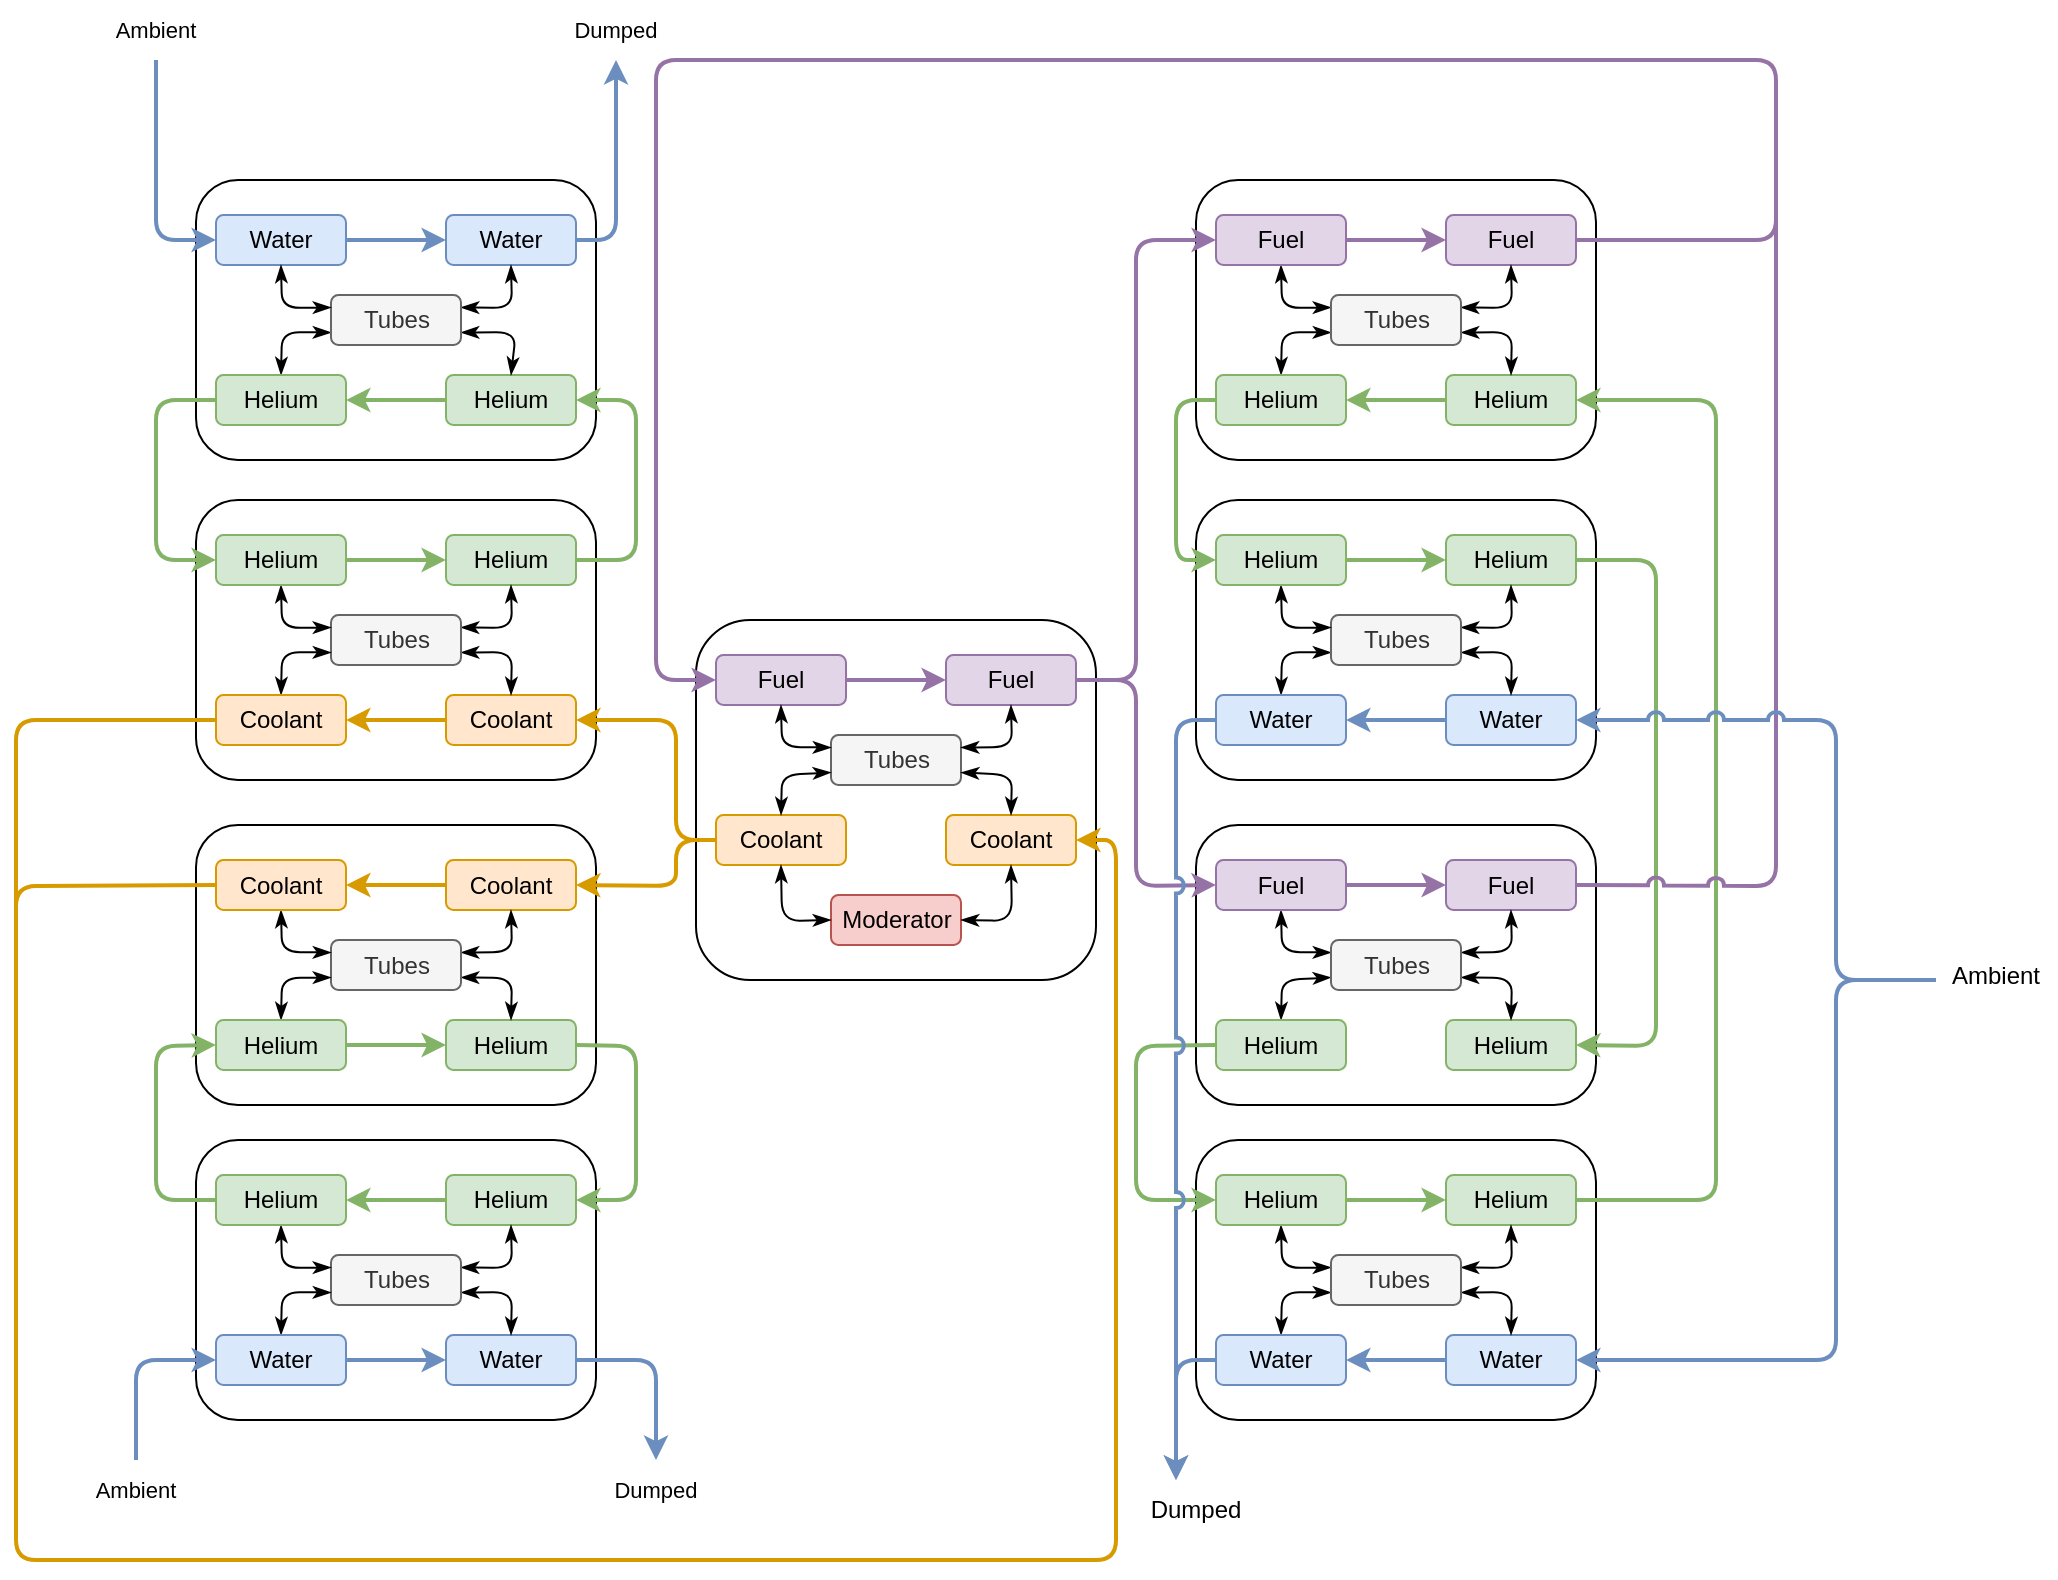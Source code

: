<mxfile version="28.1.2">
  <diagram name="Page-1" id="iysN_2LWHAl4f9Z4SGd8">
    <mxGraphModel dx="1783" dy="941" grid="1" gridSize="10" guides="1" tooltips="1" connect="1" arrows="1" fold="1" page="1" pageScale="1" pageWidth="1600" pageHeight="900" math="1" shadow="0">
      <root>
        <mxCell id="0" />
        <mxCell id="1" parent="0" />
        <mxCell id="shUx7FzOw33gI_u7dY2l-1" value="" style="rounded=1;whiteSpace=wrap;html=1;fontSize=16;" parent="1" vertex="1">
          <mxGeometry x="700" y="360" width="200" height="180" as="geometry" />
        </mxCell>
        <mxCell id="TJBPnK9k0TUtc4zv2ndw-11" value="Moderator" style="rounded=1;whiteSpace=wrap;html=1;fillColor=#f8cecc;strokeColor=#b85450;" parent="1" vertex="1">
          <mxGeometry x="767.5" y="497.5" width="65" height="25" as="geometry" />
        </mxCell>
        <mxCell id="TJBPnK9k0TUtc4zv2ndw-12" value="Coolant" style="rounded=1;whiteSpace=wrap;html=1;fillColor=#ffe6cc;strokeColor=#d79b00;" parent="1" vertex="1">
          <mxGeometry x="710" y="457.5" width="65" height="25" as="geometry" />
        </mxCell>
        <mxCell id="TJBPnK9k0TUtc4zv2ndw-13" value="Coolant" style="rounded=1;whiteSpace=wrap;html=1;fillColor=#ffe6cc;strokeColor=#d79b00;" parent="1" vertex="1">
          <mxGeometry x="825" y="457.5" width="65" height="25" as="geometry" />
        </mxCell>
        <mxCell id="TJBPnK9k0TUtc4zv2ndw-14" value="Tubes" style="rounded=1;whiteSpace=wrap;html=1;fillColor=#f5f5f5;strokeColor=#666666;fontColor=#333333;" parent="1" vertex="1">
          <mxGeometry x="767.5" y="417.5" width="65" height="25" as="geometry" />
        </mxCell>
        <mxCell id="TJBPnK9k0TUtc4zv2ndw-15" value="Fuel" style="rounded=1;whiteSpace=wrap;html=1;fillColor=#e1d5e7;strokeColor=#9673a6;" parent="1" vertex="1">
          <mxGeometry x="710" y="377.5" width="65" height="25" as="geometry" />
        </mxCell>
        <mxCell id="TJBPnK9k0TUtc4zv2ndw-16" value="Fuel" style="rounded=1;whiteSpace=wrap;html=1;fillColor=#e1d5e7;strokeColor=#9673a6;" parent="1" vertex="1">
          <mxGeometry x="825" y="377.5" width="65" height="25" as="geometry" />
        </mxCell>
        <mxCell id="TJBPnK9k0TUtc4zv2ndw-20" value="" style="endArrow=classicThin;startArrow=classicThin;html=1;rounded=1;exitX=0.5;exitY=0;exitDx=0;exitDy=0;entryX=0;entryY=0.75;entryDx=0;entryDy=0;startFill=1;endFill=1;curved=0;" parent="1" source="TJBPnK9k0TUtc4zv2ndw-12" target="TJBPnK9k0TUtc4zv2ndw-14" edge="1">
          <mxGeometry width="50" height="50" relative="1" as="geometry">
            <mxPoint x="820" y="547.5" as="sourcePoint" />
            <mxPoint x="870" y="497.5" as="targetPoint" />
            <Array as="points">
              <mxPoint x="743" y="437.5" />
            </Array>
          </mxGeometry>
        </mxCell>
        <mxCell id="TJBPnK9k0TUtc4zv2ndw-21" value="" style="endArrow=classicThin;startArrow=classicThin;html=1;rounded=1;entryX=0.5;entryY=0;entryDx=0;entryDy=0;exitX=1;exitY=0.75;exitDx=0;exitDy=0;startFill=1;endFill=1;curved=0;" parent="1" source="TJBPnK9k0TUtc4zv2ndw-14" target="TJBPnK9k0TUtc4zv2ndw-13" edge="1">
          <mxGeometry width="50" height="50" relative="1" as="geometry">
            <mxPoint x="820" y="547.5" as="sourcePoint" />
            <mxPoint x="870" y="497.5" as="targetPoint" />
            <Array as="points">
              <mxPoint x="858" y="437.5" />
            </Array>
          </mxGeometry>
        </mxCell>
        <mxCell id="TJBPnK9k0TUtc4zv2ndw-22" value="" style="endArrow=classicThin;startArrow=classicThin;html=1;rounded=1;exitX=0.5;exitY=1;exitDx=0;exitDy=0;entryX=0;entryY=0.25;entryDx=0;entryDy=0;curved=0;startFill=1;endFill=1;" parent="1" source="TJBPnK9k0TUtc4zv2ndw-15" target="TJBPnK9k0TUtc4zv2ndw-14" edge="1">
          <mxGeometry width="50" height="50" relative="1" as="geometry">
            <mxPoint x="820" y="547.5" as="sourcePoint" />
            <mxPoint x="870" y="497.5" as="targetPoint" />
            <Array as="points">
              <mxPoint x="743" y="423.5" />
            </Array>
          </mxGeometry>
        </mxCell>
        <mxCell id="TJBPnK9k0TUtc4zv2ndw-23" value="" style="endArrow=classicThin;startArrow=classicThin;html=1;rounded=1;entryX=0.5;entryY=1;entryDx=0;entryDy=0;exitX=1;exitY=0.25;exitDx=0;exitDy=0;curved=0;startFill=1;endFill=1;" parent="1" source="TJBPnK9k0TUtc4zv2ndw-14" target="TJBPnK9k0TUtc4zv2ndw-16" edge="1">
          <mxGeometry width="50" height="50" relative="1" as="geometry">
            <mxPoint x="820" y="547.5" as="sourcePoint" />
            <mxPoint x="870" y="497.5" as="targetPoint" />
            <Array as="points">
              <mxPoint x="858" y="423.5" />
            </Array>
          </mxGeometry>
        </mxCell>
        <mxCell id="TJBPnK9k0TUtc4zv2ndw-25" value="" style="endArrow=classic;html=1;rounded=0;exitX=1;exitY=0.5;exitDx=0;exitDy=0;entryX=0;entryY=0.5;entryDx=0;entryDy=0;fillColor=#e1d5e7;strokeColor=#9673a6;strokeWidth=2;" parent="1" source="TJBPnK9k0TUtc4zv2ndw-15" target="TJBPnK9k0TUtc4zv2ndw-16" edge="1">
          <mxGeometry width="50" height="50" relative="1" as="geometry">
            <mxPoint x="820" y="547.5" as="sourcePoint" />
            <mxPoint x="870" y="497.5" as="targetPoint" />
          </mxGeometry>
        </mxCell>
        <mxCell id="TJBPnK9k0TUtc4zv2ndw-27" value="" style="endArrow=classicThin;startArrow=classicThin;html=1;rounded=1;entryX=0.5;entryY=1;entryDx=0;entryDy=0;exitX=0;exitY=0.5;exitDx=0;exitDy=0;curved=0;startFill=1;endFill=1;" parent="1" source="TJBPnK9k0TUtc4zv2ndw-11" target="TJBPnK9k0TUtc4zv2ndw-12" edge="1">
          <mxGeometry width="50" height="50" relative="1" as="geometry">
            <mxPoint x="820" y="547.5" as="sourcePoint" />
            <mxPoint x="870" y="497.5" as="targetPoint" />
            <Array as="points">
              <mxPoint x="743" y="510.5" />
            </Array>
          </mxGeometry>
        </mxCell>
        <mxCell id="TJBPnK9k0TUtc4zv2ndw-28" value="" style="endArrow=classicThin;startArrow=classicThin;html=1;rounded=1;exitX=1;exitY=0.5;exitDx=0;exitDy=0;entryX=0.5;entryY=1;entryDx=0;entryDy=0;startFill=1;endFill=1;curved=0;" parent="1" source="TJBPnK9k0TUtc4zv2ndw-11" target="TJBPnK9k0TUtc4zv2ndw-13" edge="1">
          <mxGeometry width="50" height="50" relative="1" as="geometry">
            <mxPoint x="820" y="547.5" as="sourcePoint" />
            <mxPoint x="870" y="497.5" as="targetPoint" />
            <Array as="points">
              <mxPoint x="858" y="510.5" />
            </Array>
          </mxGeometry>
        </mxCell>
        <mxCell id="TJBPnK9k0TUtc4zv2ndw-93" value="" style="rounded=1;whiteSpace=wrap;html=1;fontSize=16;direction=west;" parent="1" vertex="1">
          <mxGeometry x="950" y="140" width="200" height="140" as="geometry" />
        </mxCell>
        <mxCell id="TJBPnK9k0TUtc4zv2ndw-94" value="Fuel" style="rounded=1;whiteSpace=wrap;html=1;fillColor=#e1d5e7;strokeColor=#9673a6;direction=east;" parent="1" vertex="1">
          <mxGeometry x="1075" y="157.5" width="65" height="25" as="geometry" />
        </mxCell>
        <mxCell id="TJBPnK9k0TUtc4zv2ndw-95" value="Helium" style="rounded=1;whiteSpace=wrap;html=1;fillColor=#d5e8d4;strokeColor=#82b366;direction=east;" parent="1" vertex="1">
          <mxGeometry x="1075" y="237.5" width="65" height="25" as="geometry" />
        </mxCell>
        <mxCell id="j9TzEGLDOz4N6yMf3qSw-84" style="edgeStyle=none;shape=connector;curved=0;rounded=1;orthogonalLoop=1;jettySize=auto;html=1;exitX=0;exitY=0.25;exitDx=0;exitDy=0;entryX=0.5;entryY=1;entryDx=0;entryDy=0;labelBackgroundColor=default;strokeColor=#000000;strokeWidth=1;align=center;verticalAlign=middle;fontFamily=Helvetica;fontSize=11;fontColor=default;startArrow=classicThin;startFill=1;endArrow=classicThin;endFill=1;fillColor=#d5e8d4;" parent="1" source="TJBPnK9k0TUtc4zv2ndw-96" target="TJBPnK9k0TUtc4zv2ndw-97" edge="1">
          <mxGeometry relative="1" as="geometry">
            <Array as="points">
              <mxPoint x="993" y="204" />
            </Array>
          </mxGeometry>
        </mxCell>
        <mxCell id="j9TzEGLDOz4N6yMf3qSw-86" style="edgeStyle=none;shape=connector;curved=0;rounded=1;orthogonalLoop=1;jettySize=auto;html=1;exitX=0;exitY=0.75;exitDx=0;exitDy=0;entryX=0.5;entryY=0;entryDx=0;entryDy=0;labelBackgroundColor=default;strokeColor=#000000;strokeWidth=1;align=center;verticalAlign=middle;fontFamily=Helvetica;fontSize=11;fontColor=default;startArrow=classicThin;startFill=1;endArrow=classicThin;endFill=1;fillColor=#d5e8d4;" parent="1" source="TJBPnK9k0TUtc4zv2ndw-96" target="TJBPnK9k0TUtc4zv2ndw-98" edge="1">
          <mxGeometry relative="1" as="geometry">
            <Array as="points">
              <mxPoint x="993" y="216" />
            </Array>
          </mxGeometry>
        </mxCell>
        <mxCell id="j9TzEGLDOz4N6yMf3qSw-87" style="edgeStyle=none;shape=connector;curved=0;rounded=1;orthogonalLoop=1;jettySize=auto;html=1;exitX=1;exitY=0.25;exitDx=0;exitDy=0;entryX=0.5;entryY=1;entryDx=0;entryDy=0;labelBackgroundColor=default;strokeColor=#000000;strokeWidth=1;align=center;verticalAlign=middle;fontFamily=Helvetica;fontSize=11;fontColor=default;startArrow=classicThin;startFill=1;endArrow=classicThin;endFill=1;fillColor=#d5e8d4;" parent="1" source="TJBPnK9k0TUtc4zv2ndw-96" target="TJBPnK9k0TUtc4zv2ndw-94" edge="1">
          <mxGeometry relative="1" as="geometry">
            <Array as="points">
              <mxPoint x="1108" y="204" />
            </Array>
          </mxGeometry>
        </mxCell>
        <mxCell id="j9TzEGLDOz4N6yMf3qSw-88" style="edgeStyle=none;shape=connector;curved=0;rounded=1;orthogonalLoop=1;jettySize=auto;html=1;exitX=1;exitY=0.75;exitDx=0;exitDy=0;entryX=0.5;entryY=0;entryDx=0;entryDy=0;labelBackgroundColor=default;strokeColor=#000000;strokeWidth=1;align=center;verticalAlign=middle;fontFamily=Helvetica;fontSize=11;fontColor=default;startArrow=classicThin;startFill=1;endArrow=classicThin;endFill=1;fillColor=#d5e8d4;" parent="1" source="TJBPnK9k0TUtc4zv2ndw-96" target="TJBPnK9k0TUtc4zv2ndw-95" edge="1">
          <mxGeometry relative="1" as="geometry">
            <Array as="points">
              <mxPoint x="1108" y="216" />
            </Array>
          </mxGeometry>
        </mxCell>
        <mxCell id="TJBPnK9k0TUtc4zv2ndw-96" value="Tubes" style="rounded=1;whiteSpace=wrap;html=1;fillColor=#f5f5f5;strokeColor=#666666;fontColor=#333333;direction=east;" parent="1" vertex="1">
          <mxGeometry x="1017.5" y="197.5" width="65" height="25" as="geometry" />
        </mxCell>
        <mxCell id="TJBPnK9k0TUtc4zv2ndw-97" value="Fuel" style="rounded=1;whiteSpace=wrap;html=1;fillColor=#e1d5e7;strokeColor=#9673a6;direction=east;" parent="1" vertex="1">
          <mxGeometry x="960" y="157.5" width="65" height="25" as="geometry" />
        </mxCell>
        <mxCell id="TJBPnK9k0TUtc4zv2ndw-98" value="Helium" style="rounded=1;whiteSpace=wrap;html=1;fillColor=#d5e8d4;strokeColor=#82b366;direction=east;" parent="1" vertex="1">
          <mxGeometry x="960" y="237.5" width="65" height="25" as="geometry" />
        </mxCell>
        <mxCell id="TJBPnK9k0TUtc4zv2ndw-116" value="" style="rounded=1;whiteSpace=wrap;html=1;fontSize=16;direction=west;" parent="1" vertex="1">
          <mxGeometry x="950" y="300" width="200" height="140" as="geometry" />
        </mxCell>
        <mxCell id="TJBPnK9k0TUtc4zv2ndw-117" value="Helium" style="rounded=1;whiteSpace=wrap;html=1;fillColor=#d5e8d4;strokeColor=#82b366;direction=east;" parent="1" vertex="1">
          <mxGeometry x="1075" y="317.5" width="65" height="25" as="geometry" />
        </mxCell>
        <mxCell id="TJBPnK9k0TUtc4zv2ndw-118" value="Water" style="rounded=1;whiteSpace=wrap;html=1;fillColor=#dae8fc;strokeColor=#6c8ebf;direction=east;" parent="1" vertex="1">
          <mxGeometry x="1075" y="397.5" width="65" height="25" as="geometry" />
        </mxCell>
        <mxCell id="j9TzEGLDOz4N6yMf3qSw-90" style="edgeStyle=none;shape=connector;curved=0;rounded=1;orthogonalLoop=1;jettySize=auto;html=1;exitX=0;exitY=0.75;exitDx=0;exitDy=0;entryX=0.5;entryY=0;entryDx=0;entryDy=0;labelBackgroundColor=default;strokeColor=#000000;strokeWidth=1;align=center;verticalAlign=middle;fontFamily=Helvetica;fontSize=11;fontColor=default;startArrow=classicThin;startFill=1;endArrow=classicThin;endFill=1;fillColor=#d5e8d4;" parent="1" source="TJBPnK9k0TUtc4zv2ndw-119" target="TJBPnK9k0TUtc4zv2ndw-121" edge="1">
          <mxGeometry relative="1" as="geometry">
            <Array as="points">
              <mxPoint x="993" y="376" />
            </Array>
          </mxGeometry>
        </mxCell>
        <mxCell id="j9TzEGLDOz4N6yMf3qSw-91" style="edgeStyle=none;shape=connector;curved=0;rounded=1;orthogonalLoop=1;jettySize=auto;html=1;exitX=1;exitY=0.25;exitDx=0;exitDy=0;entryX=0.5;entryY=1;entryDx=0;entryDy=0;labelBackgroundColor=default;strokeColor=#000000;strokeWidth=1;align=center;verticalAlign=middle;fontFamily=Helvetica;fontSize=11;fontColor=default;startArrow=classicThin;startFill=1;endArrow=classicThin;endFill=1;fillColor=#d5e8d4;" parent="1" source="TJBPnK9k0TUtc4zv2ndw-119" target="TJBPnK9k0TUtc4zv2ndw-117" edge="1">
          <mxGeometry relative="1" as="geometry">
            <Array as="points">
              <mxPoint x="1108" y="364" />
            </Array>
          </mxGeometry>
        </mxCell>
        <mxCell id="j9TzEGLDOz4N6yMf3qSw-92" style="edgeStyle=none;shape=connector;curved=0;rounded=1;orthogonalLoop=1;jettySize=auto;html=1;exitX=1;exitY=0.75;exitDx=0;exitDy=0;entryX=0.5;entryY=0;entryDx=0;entryDy=0;labelBackgroundColor=default;strokeColor=#000000;strokeWidth=1;align=center;verticalAlign=middle;fontFamily=Helvetica;fontSize=11;fontColor=default;startArrow=classicThin;startFill=1;endArrow=classicThin;endFill=1;fillColor=#d5e8d4;" parent="1" source="TJBPnK9k0TUtc4zv2ndw-119" target="TJBPnK9k0TUtc4zv2ndw-118" edge="1">
          <mxGeometry relative="1" as="geometry">
            <Array as="points">
              <mxPoint x="1108" y="376" />
            </Array>
          </mxGeometry>
        </mxCell>
        <mxCell id="TJBPnK9k0TUtc4zv2ndw-119" value="Tubes" style="rounded=1;whiteSpace=wrap;html=1;fillColor=#f5f5f5;strokeColor=#666666;fontColor=#333333;direction=east;" parent="1" vertex="1">
          <mxGeometry x="1017.5" y="357.5" width="65" height="25" as="geometry" />
        </mxCell>
        <mxCell id="j9TzEGLDOz4N6yMf3qSw-89" style="edgeStyle=none;shape=connector;curved=0;rounded=1;orthogonalLoop=1;jettySize=auto;html=1;exitX=0.5;exitY=1;exitDx=0;exitDy=0;entryX=0;entryY=0.25;entryDx=0;entryDy=0;labelBackgroundColor=default;strokeColor=#000000;strokeWidth=1;align=center;verticalAlign=middle;fontFamily=Helvetica;fontSize=11;fontColor=default;startArrow=classicThin;startFill=1;endArrow=classicThin;endFill=1;fillColor=#d5e8d4;" parent="1" source="TJBPnK9k0TUtc4zv2ndw-120" target="TJBPnK9k0TUtc4zv2ndw-119" edge="1">
          <mxGeometry relative="1" as="geometry">
            <Array as="points">
              <mxPoint x="993" y="364" />
            </Array>
          </mxGeometry>
        </mxCell>
        <mxCell id="TJBPnK9k0TUtc4zv2ndw-120" value="Helium" style="rounded=1;whiteSpace=wrap;html=1;fillColor=#d5e8d4;strokeColor=#82b366;direction=east;" parent="1" vertex="1">
          <mxGeometry x="960" y="317.5" width="65" height="25" as="geometry" />
        </mxCell>
        <mxCell id="TJBPnK9k0TUtc4zv2ndw-121" value="Water" style="rounded=1;whiteSpace=wrap;html=1;fillColor=#dae8fc;strokeColor=#6c8ebf;direction=east;" parent="1" vertex="1">
          <mxGeometry x="960" y="397.5" width="65" height="25" as="geometry" />
        </mxCell>
        <mxCell id="TJBPnK9k0TUtc4zv2ndw-128" value="" style="rounded=1;whiteSpace=wrap;html=1;fontSize=16;direction=west;" parent="1" vertex="1">
          <mxGeometry x="950" y="462.5" width="200" height="140" as="geometry" />
        </mxCell>
        <mxCell id="TJBPnK9k0TUtc4zv2ndw-129" value="Fuel" style="rounded=1;whiteSpace=wrap;html=1;fillColor=#e1d5e7;strokeColor=#9673a6;direction=east;" parent="1" vertex="1">
          <mxGeometry x="1075" y="480" width="65" height="25" as="geometry" />
        </mxCell>
        <mxCell id="TJBPnK9k0TUtc4zv2ndw-130" value="Helium" style="rounded=1;whiteSpace=wrap;html=1;fillColor=#d5e8d4;strokeColor=#82b366;direction=east;" parent="1" vertex="1">
          <mxGeometry x="1075" y="560" width="65" height="25" as="geometry" />
        </mxCell>
        <mxCell id="j9TzEGLDOz4N6yMf3qSw-77" style="edgeStyle=none;shape=connector;curved=0;rounded=1;orthogonalLoop=1;jettySize=auto;html=1;exitX=0;exitY=0.75;exitDx=0;exitDy=0;entryX=0.5;entryY=0;entryDx=0;entryDy=0;labelBackgroundColor=default;strokeColor=#000000;strokeWidth=1;align=center;verticalAlign=middle;fontFamily=Helvetica;fontSize=11;fontColor=default;startArrow=classicThin;startFill=1;endArrow=classicThin;endFill=1;fillColor=#d5e8d4;" parent="1" source="TJBPnK9k0TUtc4zv2ndw-131" target="TJBPnK9k0TUtc4zv2ndw-133" edge="1">
          <mxGeometry relative="1" as="geometry">
            <Array as="points">
              <mxPoint x="993" y="540" />
            </Array>
          </mxGeometry>
        </mxCell>
        <mxCell id="j9TzEGLDOz4N6yMf3qSw-78" style="edgeStyle=none;shape=connector;curved=0;rounded=1;orthogonalLoop=1;jettySize=auto;html=1;exitX=0;exitY=0.25;exitDx=0;exitDy=0;entryX=0.5;entryY=1;entryDx=0;entryDy=0;labelBackgroundColor=default;strokeColor=#000000;strokeWidth=1;align=center;verticalAlign=middle;fontFamily=Helvetica;fontSize=11;fontColor=default;startArrow=classicThin;startFill=1;endArrow=classicThin;endFill=1;fillColor=#d5e8d4;" parent="1" source="TJBPnK9k0TUtc4zv2ndw-131" target="TJBPnK9k0TUtc4zv2ndw-132" edge="1">
          <mxGeometry relative="1" as="geometry">
            <Array as="points">
              <mxPoint x="993" y="526" />
            </Array>
          </mxGeometry>
        </mxCell>
        <mxCell id="j9TzEGLDOz4N6yMf3qSw-79" style="edgeStyle=none;shape=connector;curved=0;rounded=1;orthogonalLoop=1;jettySize=auto;html=1;exitX=1;exitY=0.75;exitDx=0;exitDy=0;entryX=0.5;entryY=0;entryDx=0;entryDy=0;labelBackgroundColor=default;strokeColor=#000000;strokeWidth=1;align=center;verticalAlign=middle;fontFamily=Helvetica;fontSize=11;fontColor=default;startArrow=classicThin;startFill=1;endArrow=classicThin;endFill=1;fillColor=#d5e8d4;" parent="1" source="TJBPnK9k0TUtc4zv2ndw-131" target="TJBPnK9k0TUtc4zv2ndw-130" edge="1">
          <mxGeometry relative="1" as="geometry">
            <Array as="points">
              <mxPoint x="1108" y="539" />
            </Array>
          </mxGeometry>
        </mxCell>
        <mxCell id="j9TzEGLDOz4N6yMf3qSw-80" style="edgeStyle=none;shape=connector;curved=0;rounded=1;orthogonalLoop=1;jettySize=auto;html=1;exitX=1;exitY=0.25;exitDx=0;exitDy=0;entryX=0.5;entryY=1;entryDx=0;entryDy=0;labelBackgroundColor=default;strokeColor=#000000;strokeWidth=1;align=center;verticalAlign=middle;fontFamily=Helvetica;fontSize=11;fontColor=default;startArrow=classicThin;startFill=1;endArrow=classicThin;endFill=1;fillColor=#d5e8d4;" parent="1" source="TJBPnK9k0TUtc4zv2ndw-131" target="TJBPnK9k0TUtc4zv2ndw-129" edge="1">
          <mxGeometry relative="1" as="geometry">
            <Array as="points">
              <mxPoint x="1108" y="526" />
            </Array>
          </mxGeometry>
        </mxCell>
        <mxCell id="TJBPnK9k0TUtc4zv2ndw-131" value="Tubes" style="rounded=1;whiteSpace=wrap;html=1;fillColor=#f5f5f5;strokeColor=#666666;fontColor=#333333;direction=east;" parent="1" vertex="1">
          <mxGeometry x="1017.5" y="520" width="65" height="25" as="geometry" />
        </mxCell>
        <mxCell id="TJBPnK9k0TUtc4zv2ndw-132" value="Fuel" style="rounded=1;whiteSpace=wrap;html=1;fillColor=#e1d5e7;strokeColor=#9673a6;direction=east;" parent="1" vertex="1">
          <mxGeometry x="960" y="480" width="65" height="25" as="geometry" />
        </mxCell>
        <mxCell id="TJBPnK9k0TUtc4zv2ndw-133" value="Helium" style="rounded=1;whiteSpace=wrap;html=1;fillColor=#d5e8d4;strokeColor=#82b366;direction=east;" parent="1" vertex="1">
          <mxGeometry x="960" y="560" width="65" height="25" as="geometry" />
        </mxCell>
        <mxCell id="TJBPnK9k0TUtc4zv2ndw-140" value="" style="rounded=1;whiteSpace=wrap;html=1;fontSize=16;direction=west;" parent="1" vertex="1">
          <mxGeometry x="950" y="620" width="200" height="140" as="geometry" />
        </mxCell>
        <mxCell id="TJBPnK9k0TUtc4zv2ndw-141" value="Helium" style="rounded=1;whiteSpace=wrap;html=1;fillColor=#d5e8d4;strokeColor=#82b366;direction=east;" parent="1" vertex="1">
          <mxGeometry x="1075" y="637.5" width="65" height="25" as="geometry" />
        </mxCell>
        <mxCell id="TJBPnK9k0TUtc4zv2ndw-142" value="Water" style="rounded=1;whiteSpace=wrap;html=1;fillColor=#dae8fc;strokeColor=#6c8ebf;direction=east;" parent="1" vertex="1">
          <mxGeometry x="1075" y="717.5" width="65" height="25" as="geometry" />
        </mxCell>
        <mxCell id="j9TzEGLDOz4N6yMf3qSw-72" style="edgeStyle=none;shape=connector;curved=0;rounded=1;orthogonalLoop=1;jettySize=auto;html=1;exitX=0;exitY=0.75;exitDx=0;exitDy=0;entryX=0.5;entryY=0;entryDx=0;entryDy=0;labelBackgroundColor=default;strokeColor=#000000;strokeWidth=1;align=center;verticalAlign=middle;fontFamily=Helvetica;fontSize=11;fontColor=default;startArrow=classicThin;startFill=1;endArrow=classicThin;endFill=1;fillColor=#d5e8d4;" parent="1" source="TJBPnK9k0TUtc4zv2ndw-143" target="TJBPnK9k0TUtc4zv2ndw-145" edge="1">
          <mxGeometry relative="1" as="geometry">
            <Array as="points">
              <mxPoint x="993" y="696" />
            </Array>
          </mxGeometry>
        </mxCell>
        <mxCell id="j9TzEGLDOz4N6yMf3qSw-73" style="edgeStyle=none;shape=connector;curved=0;rounded=1;orthogonalLoop=1;jettySize=auto;html=1;exitX=0;exitY=0.25;exitDx=0;exitDy=0;entryX=0.5;entryY=1;entryDx=0;entryDy=0;labelBackgroundColor=default;strokeColor=#000000;strokeWidth=1;align=center;verticalAlign=middle;fontFamily=Helvetica;fontSize=11;fontColor=default;startArrow=classicThin;startFill=1;endArrow=classicThin;endFill=1;fillColor=#d5e8d4;" parent="1" source="TJBPnK9k0TUtc4zv2ndw-143" target="TJBPnK9k0TUtc4zv2ndw-144" edge="1">
          <mxGeometry relative="1" as="geometry">
            <Array as="points">
              <mxPoint x="993" y="684" />
            </Array>
          </mxGeometry>
        </mxCell>
        <mxCell id="j9TzEGLDOz4N6yMf3qSw-75" style="edgeStyle=none;shape=connector;curved=0;rounded=1;orthogonalLoop=1;jettySize=auto;html=1;exitX=1;exitY=0.25;exitDx=0;exitDy=0;entryX=0.5;entryY=1;entryDx=0;entryDy=0;labelBackgroundColor=default;strokeColor=#000000;strokeWidth=1;align=center;verticalAlign=middle;fontFamily=Helvetica;fontSize=11;fontColor=default;startArrow=classicThin;startFill=1;endArrow=classicThin;endFill=1;fillColor=#d5e8d4;" parent="1" source="TJBPnK9k0TUtc4zv2ndw-143" target="TJBPnK9k0TUtc4zv2ndw-141" edge="1">
          <mxGeometry relative="1" as="geometry">
            <Array as="points">
              <mxPoint x="1108" y="684" />
            </Array>
          </mxGeometry>
        </mxCell>
        <mxCell id="j9TzEGLDOz4N6yMf3qSw-76" style="edgeStyle=none;shape=connector;curved=0;rounded=1;orthogonalLoop=1;jettySize=auto;html=1;exitX=1;exitY=0.75;exitDx=0;exitDy=0;entryX=0.5;entryY=0;entryDx=0;entryDy=0;labelBackgroundColor=default;strokeColor=#000000;strokeWidth=1;align=center;verticalAlign=middle;fontFamily=Helvetica;fontSize=11;fontColor=default;startArrow=classicThin;startFill=1;endArrow=classicThin;endFill=1;fillColor=#d5e8d4;" parent="1" source="TJBPnK9k0TUtc4zv2ndw-143" target="TJBPnK9k0TUtc4zv2ndw-142" edge="1">
          <mxGeometry relative="1" as="geometry">
            <Array as="points">
              <mxPoint x="1108" y="696" />
            </Array>
          </mxGeometry>
        </mxCell>
        <mxCell id="TJBPnK9k0TUtc4zv2ndw-143" value="Tubes" style="rounded=1;whiteSpace=wrap;html=1;fillColor=#f5f5f5;strokeColor=#666666;fontColor=#333333;direction=east;" parent="1" vertex="1">
          <mxGeometry x="1017.5" y="677.5" width="65" height="25" as="geometry" />
        </mxCell>
        <mxCell id="TJBPnK9k0TUtc4zv2ndw-144" value="Helium" style="rounded=1;whiteSpace=wrap;html=1;fillColor=#d5e8d4;strokeColor=#82b366;direction=east;" parent="1" vertex="1">
          <mxGeometry x="960" y="637.5" width="65" height="25" as="geometry" />
        </mxCell>
        <mxCell id="TJBPnK9k0TUtc4zv2ndw-145" value="Water" style="rounded=1;whiteSpace=wrap;html=1;fillColor=#dae8fc;strokeColor=#6c8ebf;direction=east;" parent="1" vertex="1">
          <mxGeometry x="960" y="717.5" width="65" height="25" as="geometry" />
        </mxCell>
        <mxCell id="TJBPnK9k0TUtc4zv2ndw-160" value="" style="rounded=1;whiteSpace=wrap;html=1;fontSize=16;direction=west;" parent="1" vertex="1">
          <mxGeometry x="450" y="140" width="200" height="140" as="geometry" />
        </mxCell>
        <mxCell id="j9TzEGLDOz4N6yMf3qSw-43" style="edgeStyle=none;shape=connector;curved=0;rounded=1;orthogonalLoop=1;jettySize=auto;html=1;exitX=1;exitY=0.5;exitDx=0;exitDy=0;labelBackgroundColor=default;strokeColor=#6c8ebf;strokeWidth=2;align=center;verticalAlign=middle;fontFamily=Helvetica;fontSize=11;fontColor=default;endArrow=classic;fillColor=#dae8fc;" parent="1" source="TJBPnK9k0TUtc4zv2ndw-161" edge="1">
          <mxGeometry relative="1" as="geometry">
            <mxPoint x="660" y="80" as="targetPoint" />
            <Array as="points">
              <mxPoint x="660" y="170" />
            </Array>
          </mxGeometry>
        </mxCell>
        <mxCell id="TJBPnK9k0TUtc4zv2ndw-161" value="Water" style="rounded=1;whiteSpace=wrap;html=1;fillColor=#dae8fc;strokeColor=#6c8ebf;direction=east;" parent="1" vertex="1">
          <mxGeometry x="575" y="157.5" width="65" height="25" as="geometry" />
        </mxCell>
        <mxCell id="TJBPnK9k0TUtc4zv2ndw-162" value="Helium" style="rounded=1;whiteSpace=wrap;html=1;fillColor=#d5e8d4;strokeColor=#82b366;direction=east;" parent="1" vertex="1">
          <mxGeometry x="575" y="237.5" width="65" height="25" as="geometry" />
        </mxCell>
        <mxCell id="j9TzEGLDOz4N6yMf3qSw-57" style="edgeStyle=none;shape=connector;curved=0;rounded=1;orthogonalLoop=1;jettySize=auto;html=1;exitX=0;exitY=0.75;exitDx=0;exitDy=0;entryX=0.5;entryY=0;entryDx=0;entryDy=0;labelBackgroundColor=default;strokeColor=#000000;strokeWidth=1;align=center;verticalAlign=middle;fontFamily=Helvetica;fontSize=11;fontColor=default;startArrow=classicThin;startFill=1;endArrow=classicThin;endFill=1;fillColor=#d5e8d4;" parent="1" source="TJBPnK9k0TUtc4zv2ndw-163" target="TJBPnK9k0TUtc4zv2ndw-165" edge="1">
          <mxGeometry relative="1" as="geometry">
            <Array as="points">
              <mxPoint x="493" y="216" />
            </Array>
          </mxGeometry>
        </mxCell>
        <mxCell id="j9TzEGLDOz4N6yMf3qSw-58" style="edgeStyle=none;shape=connector;curved=0;rounded=1;orthogonalLoop=1;jettySize=auto;html=1;exitX=1;exitY=0.25;exitDx=0;exitDy=0;entryX=0.5;entryY=1;entryDx=0;entryDy=0;labelBackgroundColor=default;strokeColor=#000000;strokeWidth=1;align=center;verticalAlign=middle;fontFamily=Helvetica;fontSize=11;fontColor=default;startArrow=classicThin;startFill=1;endArrow=classicThin;endFill=1;fillColor=#d5e8d4;" parent="1" source="TJBPnK9k0TUtc4zv2ndw-163" target="TJBPnK9k0TUtc4zv2ndw-161" edge="1">
          <mxGeometry relative="1" as="geometry">
            <Array as="points">
              <mxPoint x="608" y="204" />
            </Array>
          </mxGeometry>
        </mxCell>
        <mxCell id="j9TzEGLDOz4N6yMf3qSw-59" style="edgeStyle=none;shape=connector;curved=0;rounded=1;orthogonalLoop=1;jettySize=auto;html=1;exitX=1;exitY=0.75;exitDx=0;exitDy=0;entryX=0.5;entryY=0;entryDx=0;entryDy=0;labelBackgroundColor=default;strokeColor=#000000;strokeWidth=1;align=center;verticalAlign=middle;fontFamily=Helvetica;fontSize=11;fontColor=default;startArrow=classicThin;startFill=1;endArrow=classicThin;endFill=1;fillColor=#d5e8d4;" parent="1" source="TJBPnK9k0TUtc4zv2ndw-163" target="TJBPnK9k0TUtc4zv2ndw-162" edge="1">
          <mxGeometry relative="1" as="geometry">
            <Array as="points">
              <mxPoint x="610" y="216" />
            </Array>
          </mxGeometry>
        </mxCell>
        <mxCell id="TJBPnK9k0TUtc4zv2ndw-163" value="Tubes" style="rounded=1;whiteSpace=wrap;html=1;fillColor=#f5f5f5;strokeColor=#666666;fontColor=#333333;direction=east;" parent="1" vertex="1">
          <mxGeometry x="517.5" y="197.5" width="65" height="25" as="geometry" />
        </mxCell>
        <mxCell id="j9TzEGLDOz4N6yMf3qSw-42" style="edgeStyle=none;shape=connector;curved=0;rounded=1;orthogonalLoop=1;jettySize=auto;html=1;exitX=1;exitY=0.5;exitDx=0;exitDy=0;labelBackgroundColor=default;strokeColor=#6c8ebf;strokeWidth=2;align=center;verticalAlign=middle;fontFamily=Helvetica;fontSize=11;fontColor=default;endArrow=classic;fillColor=#dae8fc;" parent="1" source="TJBPnK9k0TUtc4zv2ndw-164" target="TJBPnK9k0TUtc4zv2ndw-161" edge="1">
          <mxGeometry relative="1" as="geometry" />
        </mxCell>
        <mxCell id="TJBPnK9k0TUtc4zv2ndw-164" value="Water" style="rounded=1;whiteSpace=wrap;html=1;fillColor=#dae8fc;strokeColor=#6c8ebf;direction=east;" parent="1" vertex="1">
          <mxGeometry x="460" y="157.5" width="65" height="25" as="geometry" />
        </mxCell>
        <mxCell id="TJBPnK9k0TUtc4zv2ndw-165" value="Helium" style="rounded=1;whiteSpace=wrap;html=1;fillColor=#d5e8d4;strokeColor=#82b366;direction=east;" parent="1" vertex="1">
          <mxGeometry x="460" y="237.5" width="65" height="25" as="geometry" />
        </mxCell>
        <mxCell id="TJBPnK9k0TUtc4zv2ndw-172" value="" style="rounded=1;whiteSpace=wrap;html=1;fontSize=16;direction=west;" parent="1" vertex="1">
          <mxGeometry x="450" y="300" width="200" height="140" as="geometry" />
        </mxCell>
        <mxCell id="j9TzEGLDOz4N6yMf3qSw-36" style="edgeStyle=none;shape=connector;curved=0;rounded=1;orthogonalLoop=1;jettySize=auto;html=1;exitX=0;exitY=0.5;exitDx=0;exitDy=0;labelBackgroundColor=default;strokeColor=#82b366;strokeWidth=2;align=center;verticalAlign=middle;fontFamily=Helvetica;fontSize=11;fontColor=default;endArrow=classic;fillColor=#d5e8d4;entryX=0;entryY=0.5;entryDx=0;entryDy=0;" parent="1" source="TJBPnK9k0TUtc4zv2ndw-165" target="TJBPnK9k0TUtc4zv2ndw-176" edge="1">
          <mxGeometry relative="1" as="geometry">
            <mxPoint x="390" y="340" as="targetPoint" />
            <Array as="points">
              <mxPoint x="430" y="250" />
              <mxPoint x="430" y="330" />
            </Array>
          </mxGeometry>
        </mxCell>
        <mxCell id="TJBPnK9k0TUtc4zv2ndw-173" value="Helium" style="rounded=1;whiteSpace=wrap;html=1;fillColor=#d5e8d4;strokeColor=#82b366;direction=east;" parent="1" vertex="1">
          <mxGeometry x="575" y="317.5" width="65" height="25" as="geometry" />
        </mxCell>
        <mxCell id="TJBPnK9k0TUtc4zv2ndw-174" value="Coolant" style="rounded=1;whiteSpace=wrap;html=1;fillColor=#ffe6cc;strokeColor=#d79b00;direction=east;" parent="1" vertex="1">
          <mxGeometry x="575" y="397.5" width="65" height="25" as="geometry" />
        </mxCell>
        <mxCell id="j9TzEGLDOz4N6yMf3qSw-70" style="edgeStyle=none;shape=connector;curved=0;rounded=1;orthogonalLoop=1;jettySize=auto;html=1;exitX=1;exitY=0.75;exitDx=0;exitDy=0;entryX=0.5;entryY=0;entryDx=0;entryDy=0;labelBackgroundColor=default;strokeColor=#000000;strokeWidth=1;align=center;verticalAlign=middle;fontFamily=Helvetica;fontSize=11;fontColor=default;startArrow=classicThin;startFill=1;endArrow=classicThin;endFill=1;fillColor=#d5e8d4;" parent="1" source="TJBPnK9k0TUtc4zv2ndw-175" target="TJBPnK9k0TUtc4zv2ndw-174" edge="1">
          <mxGeometry relative="1" as="geometry">
            <Array as="points">
              <mxPoint x="608" y="376" />
            </Array>
          </mxGeometry>
        </mxCell>
        <mxCell id="j9TzEGLDOz4N6yMf3qSw-71" style="edgeStyle=none;shape=connector;curved=0;rounded=1;orthogonalLoop=1;jettySize=auto;html=1;exitX=1;exitY=0.25;exitDx=0;exitDy=0;entryX=0.5;entryY=1;entryDx=0;entryDy=0;labelBackgroundColor=default;strokeColor=#000000;strokeWidth=1;align=center;verticalAlign=middle;fontFamily=Helvetica;fontSize=11;fontColor=default;startArrow=classicThin;startFill=1;endArrow=classicThin;endFill=1;fillColor=#d5e8d4;" parent="1" source="TJBPnK9k0TUtc4zv2ndw-175" target="TJBPnK9k0TUtc4zv2ndw-173" edge="1">
          <mxGeometry relative="1" as="geometry">
            <Array as="points">
              <mxPoint x="608" y="364" />
            </Array>
          </mxGeometry>
        </mxCell>
        <mxCell id="TJBPnK9k0TUtc4zv2ndw-175" value="Tubes" style="rounded=1;whiteSpace=wrap;html=1;fillColor=#f5f5f5;strokeColor=#666666;fontColor=#333333;direction=east;" parent="1" vertex="1">
          <mxGeometry x="517.5" y="357.5" width="65" height="25" as="geometry" />
        </mxCell>
        <mxCell id="j9TzEGLDOz4N6yMf3qSw-60" style="edgeStyle=none;shape=connector;curved=0;rounded=1;orthogonalLoop=1;jettySize=auto;html=1;exitX=0.5;exitY=1;exitDx=0;exitDy=0;entryX=0;entryY=0.25;entryDx=0;entryDy=0;labelBackgroundColor=default;strokeColor=#000000;strokeWidth=1;align=center;verticalAlign=middle;fontFamily=Helvetica;fontSize=11;fontColor=default;startArrow=classicThin;startFill=1;endArrow=classicThin;endFill=1;fillColor=#d5e8d4;" parent="1" source="TJBPnK9k0TUtc4zv2ndw-176" target="TJBPnK9k0TUtc4zv2ndw-175" edge="1">
          <mxGeometry relative="1" as="geometry">
            <Array as="points">
              <mxPoint x="493" y="364" />
            </Array>
          </mxGeometry>
        </mxCell>
        <mxCell id="TJBPnK9k0TUtc4zv2ndw-176" value="Helium" style="rounded=1;whiteSpace=wrap;html=1;fillColor=#d5e8d4;strokeColor=#82b366;direction=east;" parent="1" vertex="1">
          <mxGeometry x="460" y="317.5" width="65" height="25" as="geometry" />
        </mxCell>
        <mxCell id="j9TzEGLDOz4N6yMf3qSw-53" style="edgeStyle=none;shape=connector;curved=0;rounded=1;orthogonalLoop=1;jettySize=auto;html=1;exitX=0;exitY=0.5;exitDx=0;exitDy=0;labelBackgroundColor=default;strokeColor=#d79b00;strokeWidth=2;align=center;verticalAlign=middle;fontFamily=Helvetica;fontSize=11;fontColor=default;endArrow=none;fillColor=#ffe6cc;endFill=0;" parent="1" source="TJBPnK9k0TUtc4zv2ndw-177" edge="1">
          <mxGeometry relative="1" as="geometry">
            <mxPoint x="360" y="520" as="targetPoint" />
            <Array as="points">
              <mxPoint x="360" y="410" />
            </Array>
          </mxGeometry>
        </mxCell>
        <mxCell id="j9TzEGLDOz4N6yMf3qSw-61" style="edgeStyle=none;shape=connector;curved=0;rounded=1;orthogonalLoop=1;jettySize=auto;html=1;exitX=0.5;exitY=0;exitDx=0;exitDy=0;entryX=0;entryY=0.75;entryDx=0;entryDy=0;labelBackgroundColor=default;strokeColor=#000000;strokeWidth=1;align=center;verticalAlign=middle;fontFamily=Helvetica;fontSize=11;fontColor=default;startArrow=classicThin;startFill=1;endArrow=classicThin;endFill=1;fillColor=#d5e8d4;" parent="1" source="TJBPnK9k0TUtc4zv2ndw-177" target="TJBPnK9k0TUtc4zv2ndw-175" edge="1">
          <mxGeometry relative="1" as="geometry">
            <Array as="points">
              <mxPoint x="493" y="376" />
            </Array>
          </mxGeometry>
        </mxCell>
        <mxCell id="TJBPnK9k0TUtc4zv2ndw-177" value="Coolant" style="rounded=1;whiteSpace=wrap;html=1;fillColor=#ffe6cc;strokeColor=#d79b00;direction=east;" parent="1" vertex="1">
          <mxGeometry x="460" y="397.5" width="65" height="25" as="geometry" />
        </mxCell>
        <mxCell id="TJBPnK9k0TUtc4zv2ndw-208" value="" style="rounded=1;whiteSpace=wrap;html=1;fontSize=16;direction=west;" parent="1" vertex="1">
          <mxGeometry x="450" y="462.5" width="200" height="140" as="geometry" />
        </mxCell>
        <mxCell id="TJBPnK9k0TUtc4zv2ndw-209" value="Coolant" style="rounded=1;whiteSpace=wrap;html=1;fillColor=#ffe6cc;strokeColor=#d79b00;direction=east;" parent="1" vertex="1">
          <mxGeometry x="575" y="480" width="65" height="25" as="geometry" />
        </mxCell>
        <mxCell id="TJBPnK9k0TUtc4zv2ndw-210" value="Helium" style="rounded=1;whiteSpace=wrap;html=1;fillColor=#d5e8d4;strokeColor=#82b366;direction=east;" parent="1" vertex="1">
          <mxGeometry x="575" y="560" width="65" height="25" as="geometry" />
        </mxCell>
        <mxCell id="j9TzEGLDOz4N6yMf3qSw-68" style="edgeStyle=none;shape=connector;curved=0;rounded=1;orthogonalLoop=1;jettySize=auto;html=1;exitX=1;exitY=0.75;exitDx=0;exitDy=0;entryX=0.5;entryY=0;entryDx=0;entryDy=0;labelBackgroundColor=default;strokeColor=#000000;strokeWidth=1;align=center;verticalAlign=middle;fontFamily=Helvetica;fontSize=11;fontColor=default;startArrow=classicThin;startFill=1;endArrow=classicThin;endFill=1;fillColor=#d5e8d4;" parent="1" source="TJBPnK9k0TUtc4zv2ndw-211" target="TJBPnK9k0TUtc4zv2ndw-210" edge="1">
          <mxGeometry relative="1" as="geometry">
            <Array as="points">
              <mxPoint x="608" y="539" />
            </Array>
          </mxGeometry>
        </mxCell>
        <mxCell id="j9TzEGLDOz4N6yMf3qSw-69" style="edgeStyle=none;shape=connector;curved=0;rounded=1;orthogonalLoop=1;jettySize=auto;html=1;exitX=1;exitY=0.25;exitDx=0;exitDy=0;entryX=0.5;entryY=1;entryDx=0;entryDy=0;labelBackgroundColor=default;strokeColor=#000000;strokeWidth=1;align=center;verticalAlign=middle;fontFamily=Helvetica;fontSize=11;fontColor=default;startArrow=classicThin;startFill=1;endArrow=classicThin;endFill=1;fillColor=#d5e8d4;" parent="1" source="TJBPnK9k0TUtc4zv2ndw-211" target="TJBPnK9k0TUtc4zv2ndw-209" edge="1">
          <mxGeometry relative="1" as="geometry">
            <Array as="points">
              <mxPoint x="608" y="526" />
            </Array>
          </mxGeometry>
        </mxCell>
        <mxCell id="TJBPnK9k0TUtc4zv2ndw-211" value="Tubes" style="rounded=1;whiteSpace=wrap;html=1;fillColor=#f5f5f5;strokeColor=#666666;fontColor=#333333;direction=east;" parent="1" vertex="1">
          <mxGeometry x="517.5" y="520" width="65" height="25" as="geometry" />
        </mxCell>
        <mxCell id="j9TzEGLDOz4N6yMf3qSw-62" style="edgeStyle=none;shape=connector;curved=0;rounded=1;orthogonalLoop=1;jettySize=auto;html=1;exitX=0.5;exitY=1;exitDx=0;exitDy=0;entryX=0;entryY=0.25;entryDx=0;entryDy=0;labelBackgroundColor=default;strokeColor=#000000;strokeWidth=1;align=center;verticalAlign=middle;fontFamily=Helvetica;fontSize=11;fontColor=default;startArrow=classicThin;startFill=1;endArrow=classicThin;endFill=1;fillColor=#d5e8d4;" parent="1" source="TJBPnK9k0TUtc4zv2ndw-212" target="TJBPnK9k0TUtc4zv2ndw-211" edge="1">
          <mxGeometry relative="1" as="geometry">
            <Array as="points">
              <mxPoint x="493" y="526" />
            </Array>
          </mxGeometry>
        </mxCell>
        <mxCell id="TJBPnK9k0TUtc4zv2ndw-212" value="Coolant" style="rounded=1;whiteSpace=wrap;html=1;fillColor=#ffe6cc;strokeColor=#d79b00;direction=east;" parent="1" vertex="1">
          <mxGeometry x="460" y="480" width="65" height="25" as="geometry" />
        </mxCell>
        <mxCell id="j9TzEGLDOz4N6yMf3qSw-37" style="edgeStyle=none;shape=connector;curved=0;rounded=1;orthogonalLoop=1;jettySize=auto;html=1;exitX=1;exitY=0.5;exitDx=0;exitDy=0;entryX=0;entryY=0.5;entryDx=0;entryDy=0;labelBackgroundColor=default;strokeColor=#82b366;strokeWidth=2;align=center;verticalAlign=middle;fontFamily=Helvetica;fontSize=11;fontColor=default;endArrow=classic;fillColor=#d5e8d4;" parent="1" source="TJBPnK9k0TUtc4zv2ndw-213" target="TJBPnK9k0TUtc4zv2ndw-210" edge="1">
          <mxGeometry relative="1" as="geometry" />
        </mxCell>
        <mxCell id="j9TzEGLDOz4N6yMf3qSw-63" style="edgeStyle=none;shape=connector;curved=0;rounded=1;orthogonalLoop=1;jettySize=auto;html=1;exitX=0.5;exitY=0;exitDx=0;exitDy=0;entryX=0;entryY=0.75;entryDx=0;entryDy=0;labelBackgroundColor=default;strokeColor=#000000;strokeWidth=1;align=center;verticalAlign=middle;fontFamily=Helvetica;fontSize=11;fontColor=default;startArrow=classicThin;startFill=1;endArrow=classicThin;endFill=1;fillColor=#d5e8d4;" parent="1" source="TJBPnK9k0TUtc4zv2ndw-213" target="TJBPnK9k0TUtc4zv2ndw-211" edge="1">
          <mxGeometry relative="1" as="geometry">
            <Array as="points">
              <mxPoint x="493" y="539" />
            </Array>
          </mxGeometry>
        </mxCell>
        <mxCell id="TJBPnK9k0TUtc4zv2ndw-213" value="Helium" style="rounded=1;whiteSpace=wrap;html=1;fillColor=#d5e8d4;strokeColor=#82b366;direction=east;" parent="1" vertex="1">
          <mxGeometry x="460" y="560" width="65" height="25" as="geometry" />
        </mxCell>
        <mxCell id="TJBPnK9k0TUtc4zv2ndw-218" value="" style="rounded=1;whiteSpace=wrap;html=1;fontSize=16;direction=west;" parent="1" vertex="1">
          <mxGeometry x="450" y="620" width="200" height="140" as="geometry" />
        </mxCell>
        <mxCell id="j9TzEGLDOz4N6yMf3qSw-39" style="edgeStyle=none;shape=connector;curved=0;rounded=1;orthogonalLoop=1;jettySize=auto;html=1;exitX=1;exitY=0.5;exitDx=0;exitDy=0;entryX=1;entryY=0.5;entryDx=0;entryDy=0;labelBackgroundColor=default;strokeColor=#82b366;strokeWidth=2;align=center;verticalAlign=middle;fontFamily=Helvetica;fontSize=11;fontColor=default;endArrow=classic;fillColor=#d5e8d4;" parent="1" source="TJBPnK9k0TUtc4zv2ndw-210" target="TJBPnK9k0TUtc4zv2ndw-219" edge="1">
          <mxGeometry relative="1" as="geometry">
            <Array as="points">
              <mxPoint x="670" y="573" />
              <mxPoint x="670" y="650" />
            </Array>
          </mxGeometry>
        </mxCell>
        <mxCell id="j9TzEGLDOz4N6yMf3qSw-40" style="edgeStyle=none;shape=connector;curved=0;rounded=1;orthogonalLoop=1;jettySize=auto;html=1;exitX=0;exitY=0.5;exitDx=0;exitDy=0;entryX=1;entryY=0.5;entryDx=0;entryDy=0;labelBackgroundColor=default;strokeColor=#82b366;strokeWidth=2;align=center;verticalAlign=middle;fontFamily=Helvetica;fontSize=11;fontColor=default;endArrow=classic;fillColor=#d5e8d4;" parent="1" source="TJBPnK9k0TUtc4zv2ndw-219" target="TJBPnK9k0TUtc4zv2ndw-222" edge="1">
          <mxGeometry relative="1" as="geometry" />
        </mxCell>
        <mxCell id="TJBPnK9k0TUtc4zv2ndw-219" value="Helium" style="rounded=1;whiteSpace=wrap;html=1;fillColor=#d5e8d4;strokeColor=#82b366;direction=east;" parent="1" vertex="1">
          <mxGeometry x="575" y="637.5" width="65" height="25" as="geometry" />
        </mxCell>
        <mxCell id="j9TzEGLDOz4N6yMf3qSw-48" style="edgeStyle=none;shape=connector;curved=0;rounded=1;orthogonalLoop=1;jettySize=auto;html=1;exitX=1;exitY=0.5;exitDx=0;exitDy=0;labelBackgroundColor=default;strokeColor=#6c8ebf;strokeWidth=2;align=center;verticalAlign=middle;fontFamily=Helvetica;fontSize=11;fontColor=default;endArrow=classic;fillColor=#dae8fc;" parent="1" source="TJBPnK9k0TUtc4zv2ndw-220" edge="1">
          <mxGeometry relative="1" as="geometry">
            <mxPoint x="680" y="780" as="targetPoint" />
            <Array as="points">
              <mxPoint x="680" y="730" />
            </Array>
          </mxGeometry>
        </mxCell>
        <mxCell id="TJBPnK9k0TUtc4zv2ndw-220" value="Water" style="rounded=1;whiteSpace=wrap;html=1;fillColor=#dae8fc;strokeColor=#6c8ebf;direction=east;" parent="1" vertex="1">
          <mxGeometry x="575" y="717.5" width="65" height="25" as="geometry" />
        </mxCell>
        <mxCell id="j9TzEGLDOz4N6yMf3qSw-66" style="edgeStyle=none;shape=connector;curved=0;rounded=1;orthogonalLoop=1;jettySize=auto;html=1;exitX=1;exitY=0.75;exitDx=0;exitDy=0;entryX=0.5;entryY=0;entryDx=0;entryDy=0;labelBackgroundColor=default;strokeColor=#000000;strokeWidth=1;align=center;verticalAlign=middle;fontFamily=Helvetica;fontSize=11;fontColor=default;startArrow=classicThin;startFill=1;endArrow=classicThin;endFill=1;fillColor=#d5e8d4;" parent="1" source="TJBPnK9k0TUtc4zv2ndw-221" target="TJBPnK9k0TUtc4zv2ndw-220" edge="1">
          <mxGeometry relative="1" as="geometry">
            <Array as="points">
              <mxPoint x="608" y="696" />
            </Array>
          </mxGeometry>
        </mxCell>
        <mxCell id="j9TzEGLDOz4N6yMf3qSw-67" style="edgeStyle=none;shape=connector;curved=0;rounded=1;orthogonalLoop=1;jettySize=auto;html=1;exitX=1;exitY=0.25;exitDx=0;exitDy=0;entryX=0.5;entryY=1;entryDx=0;entryDy=0;labelBackgroundColor=default;strokeColor=#000000;strokeWidth=1;align=center;verticalAlign=middle;fontFamily=Helvetica;fontSize=11;fontColor=default;startArrow=classicThin;startFill=1;endArrow=classicThin;endFill=1;fillColor=#d5e8d4;" parent="1" source="TJBPnK9k0TUtc4zv2ndw-221" target="TJBPnK9k0TUtc4zv2ndw-219" edge="1">
          <mxGeometry relative="1" as="geometry">
            <Array as="points">
              <mxPoint x="608" y="684" />
            </Array>
          </mxGeometry>
        </mxCell>
        <mxCell id="TJBPnK9k0TUtc4zv2ndw-221" value="Tubes" style="rounded=1;whiteSpace=wrap;html=1;fillColor=#f5f5f5;strokeColor=#666666;fontColor=#333333;direction=east;" parent="1" vertex="1">
          <mxGeometry x="517.5" y="677.5" width="65" height="25" as="geometry" />
        </mxCell>
        <mxCell id="j9TzEGLDOz4N6yMf3qSw-41" style="edgeStyle=none;shape=connector;curved=0;rounded=1;orthogonalLoop=1;jettySize=auto;html=1;exitX=0;exitY=0.5;exitDx=0;exitDy=0;labelBackgroundColor=default;strokeColor=#82b366;strokeWidth=2;align=center;verticalAlign=middle;fontFamily=Helvetica;fontSize=11;fontColor=default;endArrow=classic;fillColor=#d5e8d4;entryX=0;entryY=0.5;entryDx=0;entryDy=0;" parent="1" source="TJBPnK9k0TUtc4zv2ndw-222" target="TJBPnK9k0TUtc4zv2ndw-213" edge="1">
          <mxGeometry relative="1" as="geometry">
            <mxPoint x="400" y="580" as="targetPoint" />
            <Array as="points">
              <mxPoint x="430" y="650" />
              <mxPoint x="430" y="573" />
            </Array>
          </mxGeometry>
        </mxCell>
        <mxCell id="j9TzEGLDOz4N6yMf3qSw-64" style="edgeStyle=none;shape=connector;curved=0;rounded=1;orthogonalLoop=1;jettySize=auto;html=1;exitX=0.5;exitY=1;exitDx=0;exitDy=0;entryX=0;entryY=0.25;entryDx=0;entryDy=0;labelBackgroundColor=default;strokeColor=#000000;strokeWidth=1;align=center;verticalAlign=middle;fontFamily=Helvetica;fontSize=11;fontColor=default;startArrow=classicThin;startFill=1;endArrow=classicThin;endFill=1;fillColor=#d5e8d4;" parent="1" source="TJBPnK9k0TUtc4zv2ndw-222" target="TJBPnK9k0TUtc4zv2ndw-221" edge="1">
          <mxGeometry relative="1" as="geometry">
            <Array as="points">
              <mxPoint x="493" y="684" />
            </Array>
          </mxGeometry>
        </mxCell>
        <mxCell id="TJBPnK9k0TUtc4zv2ndw-222" value="Helium" style="rounded=1;whiteSpace=wrap;html=1;fillColor=#d5e8d4;strokeColor=#82b366;direction=east;" parent="1" vertex="1">
          <mxGeometry x="460" y="637.5" width="65" height="25" as="geometry" />
        </mxCell>
        <mxCell id="j9TzEGLDOz4N6yMf3qSw-47" style="edgeStyle=none;shape=connector;curved=0;rounded=1;orthogonalLoop=1;jettySize=auto;html=1;exitX=1;exitY=0.5;exitDx=0;exitDy=0;entryX=0;entryY=0.5;entryDx=0;entryDy=0;labelBackgroundColor=default;strokeColor=#6c8ebf;strokeWidth=2;align=center;verticalAlign=middle;fontFamily=Helvetica;fontSize=11;fontColor=default;endArrow=classic;fillColor=#dae8fc;" parent="1" source="TJBPnK9k0TUtc4zv2ndw-223" target="TJBPnK9k0TUtc4zv2ndw-220" edge="1">
          <mxGeometry relative="1" as="geometry" />
        </mxCell>
        <mxCell id="j9TzEGLDOz4N6yMf3qSw-65" style="edgeStyle=none;shape=connector;curved=0;rounded=1;orthogonalLoop=1;jettySize=auto;html=1;exitX=0.5;exitY=0;exitDx=0;exitDy=0;entryX=0;entryY=0.75;entryDx=0;entryDy=0;labelBackgroundColor=default;strokeColor=#000000;strokeWidth=1;align=center;verticalAlign=middle;fontFamily=Helvetica;fontSize=11;fontColor=default;startArrow=classicThin;startFill=1;endArrow=classicThin;endFill=1;fillColor=#d5e8d4;" parent="1" source="TJBPnK9k0TUtc4zv2ndw-223" target="TJBPnK9k0TUtc4zv2ndw-221" edge="1">
          <mxGeometry relative="1" as="geometry">
            <Array as="points">
              <mxPoint x="493" y="696" />
            </Array>
          </mxGeometry>
        </mxCell>
        <mxCell id="TJBPnK9k0TUtc4zv2ndw-223" value="Water" style="rounded=1;whiteSpace=wrap;html=1;fillColor=#dae8fc;strokeColor=#6c8ebf;direction=east;" parent="1" vertex="1">
          <mxGeometry x="460" y="717.5" width="65" height="25" as="geometry" />
        </mxCell>
        <mxCell id="j9TzEGLDOz4N6yMf3qSw-3" value="" style="endArrow=classic;html=1;rounded=1;exitX=1;exitY=0.5;exitDx=0;exitDy=0;entryX=0;entryY=0.5;entryDx=0;entryDy=0;curved=0;fillColor=#e1d5e7;strokeColor=#9673a6;strokeWidth=2;" parent="1" source="TJBPnK9k0TUtc4zv2ndw-16" target="TJBPnK9k0TUtc4zv2ndw-97" edge="1">
          <mxGeometry width="50" height="50" relative="1" as="geometry">
            <mxPoint x="920" y="500" as="sourcePoint" />
            <mxPoint x="970" y="450" as="targetPoint" />
            <Array as="points">
              <mxPoint x="920" y="390" />
              <mxPoint x="920" y="170" />
            </Array>
          </mxGeometry>
        </mxCell>
        <mxCell id="j9TzEGLDOz4N6yMf3qSw-4" value="" style="endArrow=classic;html=1;rounded=1;exitX=1;exitY=0.5;exitDx=0;exitDy=0;entryX=0;entryY=0.5;entryDx=0;entryDy=0;curved=0;fillColor=#e1d5e7;strokeColor=#9673a6;strokeWidth=2;" parent="1" source="TJBPnK9k0TUtc4zv2ndw-16" target="TJBPnK9k0TUtc4zv2ndw-132" edge="1">
          <mxGeometry width="50" height="50" relative="1" as="geometry">
            <mxPoint x="920" y="410" as="sourcePoint" />
            <mxPoint x="970" y="360" as="targetPoint" />
            <Array as="points">
              <mxPoint x="920" y="390" />
              <mxPoint x="920" y="493" />
            </Array>
          </mxGeometry>
        </mxCell>
        <mxCell id="j9TzEGLDOz4N6yMf3qSw-5" value="" style="endArrow=classic;html=1;rounded=1;exitX=0;exitY=0.5;exitDx=0;exitDy=0;entryX=0;entryY=0.5;entryDx=0;entryDy=0;fillColor=#d5e8d4;strokeColor=#82b366;strokeWidth=2;curved=0;" parent="1" source="TJBPnK9k0TUtc4zv2ndw-98" target="TJBPnK9k0TUtc4zv2ndw-120" edge="1">
          <mxGeometry width="50" height="50" relative="1" as="geometry">
            <mxPoint x="930" y="470" as="sourcePoint" />
            <mxPoint x="980" y="420" as="targetPoint" />
            <Array as="points">
              <mxPoint x="940" y="250" />
              <mxPoint x="940" y="330" />
            </Array>
          </mxGeometry>
        </mxCell>
        <mxCell id="j9TzEGLDOz4N6yMf3qSw-6" value="" style="endArrow=classic;html=1;rounded=0;exitX=1;exitY=0.5;exitDx=0;exitDy=0;entryX=0;entryY=0.5;entryDx=0;entryDy=0;fillColor=#d5e8d4;strokeColor=#82b366;strokeWidth=2;" parent="1" source="TJBPnK9k0TUtc4zv2ndw-120" target="TJBPnK9k0TUtc4zv2ndw-117" edge="1">
          <mxGeometry width="50" height="50" relative="1" as="geometry">
            <mxPoint x="930" y="470" as="sourcePoint" />
            <mxPoint x="980" y="420" as="targetPoint" />
          </mxGeometry>
        </mxCell>
        <mxCell id="j9TzEGLDOz4N6yMf3qSw-7" value="" style="endArrow=classic;html=1;rounded=1;exitX=1;exitY=0.5;exitDx=0;exitDy=0;entryX=1;entryY=0.5;entryDx=0;entryDy=0;fillColor=#d5e8d4;strokeColor=#82b366;strokeWidth=2;curved=0;jumpStyle=arc;" parent="1" source="TJBPnK9k0TUtc4zv2ndw-117" target="TJBPnK9k0TUtc4zv2ndw-130" edge="1">
          <mxGeometry width="50" height="50" relative="1" as="geometry">
            <mxPoint x="930" y="470" as="sourcePoint" />
            <mxPoint x="980" y="420" as="targetPoint" />
            <Array as="points">
              <mxPoint x="1180" y="330" />
              <mxPoint x="1180" y="573" />
            </Array>
          </mxGeometry>
        </mxCell>
        <mxCell id="j9TzEGLDOz4N6yMf3qSw-8" value="" style="endArrow=classic;html=1;rounded=1;exitX=0;exitY=0.5;exitDx=0;exitDy=0;entryX=0;entryY=0.5;entryDx=0;entryDy=0;fillColor=#d5e8d4;strokeColor=#82b366;curved=0;strokeWidth=2;" parent="1" source="TJBPnK9k0TUtc4zv2ndw-133" target="TJBPnK9k0TUtc4zv2ndw-144" edge="1">
          <mxGeometry width="50" height="50" relative="1" as="geometry">
            <mxPoint x="930" y="470" as="sourcePoint" />
            <mxPoint x="980" y="420" as="targetPoint" />
            <Array as="points">
              <mxPoint x="920" y="573" />
              <mxPoint x="920" y="650" />
            </Array>
          </mxGeometry>
        </mxCell>
        <mxCell id="j9TzEGLDOz4N6yMf3qSw-9" value="" style="endArrow=classic;html=1;rounded=1;exitX=1;exitY=0.5;exitDx=0;exitDy=0;entryX=1;entryY=0.5;entryDx=0;entryDy=0;strokeWidth=2;curved=0;fillColor=#d5e8d4;strokeColor=#82b366;jumpStyle=arc;" parent="1" source="TJBPnK9k0TUtc4zv2ndw-141" target="TJBPnK9k0TUtc4zv2ndw-95" edge="1">
          <mxGeometry width="50" height="50" relative="1" as="geometry">
            <mxPoint x="930" y="470" as="sourcePoint" />
            <mxPoint x="980" y="420" as="targetPoint" />
            <Array as="points">
              <mxPoint x="1210" y="650" />
              <mxPoint x="1210" y="250" />
            </Array>
          </mxGeometry>
        </mxCell>
        <mxCell id="j9TzEGLDOz4N6yMf3qSw-10" value="" style="endArrow=classic;html=1;rounded=1;labelBackgroundColor=default;strokeColor=#82b366;strokeWidth=2;align=center;verticalAlign=middle;fontFamily=Helvetica;fontSize=11;fontColor=default;fillColor=#d5e8d4;shape=connector;curved=0;exitX=1;exitY=0.5;exitDx=0;exitDy=0;entryX=0;entryY=0.5;entryDx=0;entryDy=0;" parent="1" source="TJBPnK9k0TUtc4zv2ndw-144" target="TJBPnK9k0TUtc4zv2ndw-141" edge="1">
          <mxGeometry width="50" height="50" relative="1" as="geometry">
            <mxPoint x="930" y="470" as="sourcePoint" />
            <mxPoint x="980" y="420" as="targetPoint" />
          </mxGeometry>
        </mxCell>
        <mxCell id="j9TzEGLDOz4N6yMf3qSw-11" value="" style="endArrow=classic;html=1;rounded=1;labelBackgroundColor=default;strokeColor=#82b366;strokeWidth=2;align=center;verticalAlign=middle;fontFamily=Helvetica;fontSize=11;fontColor=default;fillColor=#d5e8d4;shape=connector;curved=0;exitX=0;exitY=0.5;exitDx=0;exitDy=0;entryX=1;entryY=0.5;entryDx=0;entryDy=0;" parent="1" source="TJBPnK9k0TUtc4zv2ndw-95" target="TJBPnK9k0TUtc4zv2ndw-98" edge="1">
          <mxGeometry width="50" height="50" relative="1" as="geometry">
            <mxPoint x="930" y="470" as="sourcePoint" />
            <mxPoint x="980" y="420" as="targetPoint" />
          </mxGeometry>
        </mxCell>
        <mxCell id="j9TzEGLDOz4N6yMf3qSw-12" value="" style="endArrow=classic;html=1;rounded=1;labelBackgroundColor=default;strokeColor=#9673a6;strokeWidth=2;align=center;verticalAlign=middle;fontFamily=Helvetica;fontSize=11;fontColor=default;fillColor=#e1d5e7;shape=connector;curved=0;exitX=1;exitY=0.5;exitDx=0;exitDy=0;entryX=0;entryY=0.5;entryDx=0;entryDy=0;" parent="1" source="TJBPnK9k0TUtc4zv2ndw-97" target="TJBPnK9k0TUtc4zv2ndw-94" edge="1">
          <mxGeometry width="50" height="50" relative="1" as="geometry">
            <mxPoint x="930" y="470" as="sourcePoint" />
            <mxPoint x="980" y="420" as="targetPoint" />
          </mxGeometry>
        </mxCell>
        <mxCell id="j9TzEGLDOz4N6yMf3qSw-13" value="" style="endArrow=classic;html=1;rounded=1;labelBackgroundColor=default;strokeColor=#9673a6;strokeWidth=2;align=center;verticalAlign=middle;fontFamily=Helvetica;fontSize=11;fontColor=default;fillColor=#e1d5e7;shape=connector;curved=0;exitX=1;exitY=0.5;exitDx=0;exitDy=0;entryX=0;entryY=0.5;entryDx=0;entryDy=0;" parent="1" source="TJBPnK9k0TUtc4zv2ndw-132" target="TJBPnK9k0TUtc4zv2ndw-129" edge="1">
          <mxGeometry width="50" height="50" relative="1" as="geometry">
            <mxPoint x="930" y="470" as="sourcePoint" />
            <mxPoint x="980" y="420" as="targetPoint" />
          </mxGeometry>
        </mxCell>
        <mxCell id="j9TzEGLDOz4N6yMf3qSw-14" value="" style="endArrow=classic;html=1;rounded=1;labelBackgroundColor=default;strokeColor=#6c8ebf;strokeWidth=2;align=center;verticalAlign=middle;fontFamily=Helvetica;fontSize=11;fontColor=default;fillColor=#dae8fc;shape=connector;curved=0;exitX=0;exitY=0.5;exitDx=0;exitDy=0;entryX=1;entryY=0.5;entryDx=0;entryDy=0;" parent="1" source="TJBPnK9k0TUtc4zv2ndw-142" target="TJBPnK9k0TUtc4zv2ndw-145" edge="1">
          <mxGeometry width="50" height="50" relative="1" as="geometry">
            <mxPoint x="930" y="470" as="sourcePoint" />
            <mxPoint x="980" y="420" as="targetPoint" />
          </mxGeometry>
        </mxCell>
        <mxCell id="j9TzEGLDOz4N6yMf3qSw-15" value="" style="endArrow=classic;html=1;rounded=1;labelBackgroundColor=default;strokeColor=#6c8ebf;strokeWidth=2;align=center;verticalAlign=middle;fontFamily=Helvetica;fontSize=11;fontColor=default;fillColor=#dae8fc;shape=connector;curved=0;entryX=1;entryY=0.5;entryDx=0;entryDy=0;exitX=0;exitY=0.5;exitDx=0;exitDy=0;" parent="1" source="TJBPnK9k0TUtc4zv2ndw-118" target="TJBPnK9k0TUtc4zv2ndw-121" edge="1">
          <mxGeometry width="50" height="50" relative="1" as="geometry">
            <mxPoint x="930" y="470" as="sourcePoint" />
            <mxPoint x="980" y="420" as="targetPoint" />
          </mxGeometry>
        </mxCell>
        <mxCell id="j9TzEGLDOz4N6yMf3qSw-20" value="" style="endArrow=classic;html=1;rounded=1;labelBackgroundColor=default;strokeColor=#9673a6;strokeWidth=2;align=center;verticalAlign=middle;fontFamily=Helvetica;fontSize=11;fontColor=default;fillColor=#e1d5e7;shape=connector;curved=0;exitX=1;exitY=0.5;exitDx=0;exitDy=0;entryX=0;entryY=0.5;entryDx=0;entryDy=0;" parent="1" source="TJBPnK9k0TUtc4zv2ndw-94" target="TJBPnK9k0TUtc4zv2ndw-15" edge="1">
          <mxGeometry width="50" height="50" relative="1" as="geometry">
            <mxPoint x="930" y="470" as="sourcePoint" />
            <mxPoint x="980" y="420" as="targetPoint" />
            <Array as="points">
              <mxPoint x="1240" y="170" />
              <mxPoint x="1240" y="80" />
              <mxPoint x="680" y="80" />
              <mxPoint x="680" y="390" />
            </Array>
          </mxGeometry>
        </mxCell>
        <mxCell id="j9TzEGLDOz4N6yMf3qSw-22" value="" style="endArrow=none;html=1;rounded=1;labelBackgroundColor=default;strokeColor=#9673a6;strokeWidth=2;align=center;verticalAlign=middle;fontFamily=Helvetica;fontSize=11;fontColor=default;fillColor=#e1d5e7;shape=connector;curved=0;exitX=1;exitY=0.5;exitDx=0;exitDy=0;jumpStyle=arc;endFill=0;" parent="1" source="TJBPnK9k0TUtc4zv2ndw-129" edge="1">
          <mxGeometry width="50" height="50" relative="1" as="geometry">
            <mxPoint x="930" y="470" as="sourcePoint" />
            <mxPoint x="1240" y="320" as="targetPoint" />
            <Array as="points">
              <mxPoint x="1240" y="493" />
            </Array>
          </mxGeometry>
        </mxCell>
        <mxCell id="j9TzEGLDOz4N6yMf3qSw-23" value="" style="endArrow=classic;html=1;rounded=1;labelBackgroundColor=default;strokeColor=#6c8ebf;strokeWidth=2;align=center;verticalAlign=middle;fontFamily=Helvetica;fontSize=11;fontColor=default;fillColor=#dae8fc;shape=connector;curved=0;entryX=1;entryY=0.5;entryDx=0;entryDy=0;jumpStyle=arc;" parent="1" target="TJBPnK9k0TUtc4zv2ndw-118" edge="1">
          <mxGeometry width="50" height="50" relative="1" as="geometry">
            <mxPoint x="1320" y="540" as="sourcePoint" />
            <mxPoint x="980" y="420" as="targetPoint" />
            <Array as="points">
              <mxPoint x="1270" y="540" />
              <mxPoint x="1270" y="470" />
              <mxPoint x="1270" y="410" />
            </Array>
          </mxGeometry>
        </mxCell>
        <mxCell id="j9TzEGLDOz4N6yMf3qSw-24" value="" style="endArrow=classic;html=1;rounded=1;labelBackgroundColor=default;strokeColor=#6c8ebf;strokeWidth=2;align=center;verticalAlign=middle;fontFamily=Helvetica;fontSize=11;fontColor=default;fillColor=#dae8fc;shape=connector;curved=0;entryX=1;entryY=0.5;entryDx=0;entryDy=0;" parent="1" target="TJBPnK9k0TUtc4zv2ndw-142" edge="1">
          <mxGeometry width="50" height="50" relative="1" as="geometry">
            <mxPoint x="1320" y="540" as="sourcePoint" />
            <mxPoint x="980" y="420" as="targetPoint" />
            <Array as="points">
              <mxPoint x="1270" y="540" />
              <mxPoint x="1270" y="640" />
              <mxPoint x="1270" y="700" />
              <mxPoint x="1270" y="730" />
            </Array>
          </mxGeometry>
        </mxCell>
        <mxCell id="j9TzEGLDOz4N6yMf3qSw-25" value="Ambient" style="text;html=1;strokeColor=none;fillColor=none;align=center;verticalAlign=middle;whiteSpace=wrap;rounded=0;fontSize=12;fontFamily=Helvetica;fontColor=default;" parent="1" vertex="1">
          <mxGeometry x="1320" y="522.5" width="60" height="30" as="geometry" />
        </mxCell>
        <mxCell id="j9TzEGLDOz4N6yMf3qSw-26" value="" style="endArrow=classic;html=1;rounded=1;labelBackgroundColor=default;strokeColor=#6c8ebf;strokeWidth=2;align=center;verticalAlign=middle;fontFamily=Helvetica;fontSize=11;fontColor=default;fillColor=#dae8fc;shape=connector;curved=0;exitX=0;exitY=0.5;exitDx=0;exitDy=0;jumpStyle=arc;" parent="1" source="TJBPnK9k0TUtc4zv2ndw-121" edge="1">
          <mxGeometry width="50" height="50" relative="1" as="geometry">
            <mxPoint x="930" y="470" as="sourcePoint" />
            <mxPoint x="940" y="790" as="targetPoint" />
            <Array as="points">
              <mxPoint x="940" y="410" />
            </Array>
          </mxGeometry>
        </mxCell>
        <mxCell id="j9TzEGLDOz4N6yMf3qSw-27" value="" style="endArrow=classic;html=1;rounded=1;labelBackgroundColor=default;strokeColor=#6c8ebf;strokeWidth=2;align=center;verticalAlign=middle;fontFamily=Helvetica;fontSize=11;fontColor=default;fillColor=#dae8fc;shape=connector;curved=0;exitX=0;exitY=0.5;exitDx=0;exitDy=0;" parent="1" source="TJBPnK9k0TUtc4zv2ndw-145" edge="1">
          <mxGeometry width="50" height="50" relative="1" as="geometry">
            <mxPoint x="930" y="470" as="sourcePoint" />
            <mxPoint x="940" y="790" as="targetPoint" />
            <Array as="points">
              <mxPoint x="940" y="730" />
            </Array>
          </mxGeometry>
        </mxCell>
        <mxCell id="j9TzEGLDOz4N6yMf3qSw-28" value="Dumped" style="text;html=1;strokeColor=none;fillColor=none;align=center;verticalAlign=middle;whiteSpace=wrap;rounded=0;fontSize=12;fontFamily=Helvetica;fontColor=default;" parent="1" vertex="1">
          <mxGeometry x="920" y="790" width="60" height="30" as="geometry" />
        </mxCell>
        <mxCell id="j9TzEGLDOz4N6yMf3qSw-29" value="" style="endArrow=classic;html=1;rounded=1;labelBackgroundColor=default;strokeColor=#d79b00;strokeWidth=2;align=center;verticalAlign=middle;fontFamily=Helvetica;fontSize=11;fontColor=default;fillColor=#ffe6cc;shape=connector;curved=0;exitX=0;exitY=0.5;exitDx=0;exitDy=0;entryX=1;entryY=0.5;entryDx=0;entryDy=0;" parent="1" source="TJBPnK9k0TUtc4zv2ndw-12" target="TJBPnK9k0TUtc4zv2ndw-174" edge="1">
          <mxGeometry width="50" height="50" relative="1" as="geometry">
            <mxPoint x="930" y="470" as="sourcePoint" />
            <mxPoint x="980" y="420" as="targetPoint" />
            <Array as="points">
              <mxPoint x="690" y="470" />
              <mxPoint x="690" y="410" />
            </Array>
          </mxGeometry>
        </mxCell>
        <mxCell id="j9TzEGLDOz4N6yMf3qSw-30" value="" style="endArrow=classic;html=1;rounded=1;labelBackgroundColor=default;strokeColor=#d79b00;strokeWidth=2;align=center;verticalAlign=middle;fontFamily=Helvetica;fontSize=11;fontColor=default;fillColor=#ffe6cc;shape=connector;curved=0;entryX=1;entryY=0.5;entryDx=0;entryDy=0;exitX=0;exitY=0.5;exitDx=0;exitDy=0;" parent="1" source="TJBPnK9k0TUtc4zv2ndw-12" target="TJBPnK9k0TUtc4zv2ndw-209" edge="1">
          <mxGeometry width="50" height="50" relative="1" as="geometry">
            <mxPoint x="930" y="470" as="sourcePoint" />
            <mxPoint x="980" y="420" as="targetPoint" />
            <Array as="points">
              <mxPoint x="690" y="470" />
              <mxPoint x="690" y="493" />
            </Array>
          </mxGeometry>
        </mxCell>
        <mxCell id="j9TzEGLDOz4N6yMf3qSw-31" value="" style="endArrow=classic;html=1;rounded=1;labelBackgroundColor=default;strokeColor=#d79b00;strokeWidth=2;align=center;verticalAlign=middle;fontFamily=Helvetica;fontSize=11;fontColor=default;fillColor=#ffe6cc;shape=connector;curved=0;exitX=0;exitY=0.5;exitDx=0;exitDy=0;entryX=1;entryY=0.5;entryDx=0;entryDy=0;" parent="1" source="TJBPnK9k0TUtc4zv2ndw-209" target="TJBPnK9k0TUtc4zv2ndw-212" edge="1">
          <mxGeometry width="50" height="50" relative="1" as="geometry">
            <mxPoint x="930" y="470" as="sourcePoint" />
            <mxPoint x="980" y="420" as="targetPoint" />
          </mxGeometry>
        </mxCell>
        <mxCell id="j9TzEGLDOz4N6yMf3qSw-32" value="" style="endArrow=classic;html=1;rounded=1;labelBackgroundColor=default;strokeColor=#d79b00;strokeWidth=2;align=center;verticalAlign=middle;fontFamily=Helvetica;fontSize=11;fontColor=default;fillColor=#ffe6cc;shape=connector;curved=0;exitX=0;exitY=0.5;exitDx=0;exitDy=0;entryX=1;entryY=0.5;entryDx=0;entryDy=0;" parent="1" source="TJBPnK9k0TUtc4zv2ndw-174" target="TJBPnK9k0TUtc4zv2ndw-177" edge="1">
          <mxGeometry width="50" height="50" relative="1" as="geometry">
            <mxPoint x="930" y="470" as="sourcePoint" />
            <mxPoint x="980" y="420" as="targetPoint" />
          </mxGeometry>
        </mxCell>
        <mxCell id="j9TzEGLDOz4N6yMf3qSw-33" value="" style="endArrow=classic;html=1;rounded=1;labelBackgroundColor=default;strokeColor=#82b366;strokeWidth=2;align=center;verticalAlign=middle;fontFamily=Helvetica;fontSize=11;fontColor=default;fillColor=#d5e8d4;shape=connector;curved=0;entryX=0;entryY=0.5;entryDx=0;entryDy=0;exitX=1;exitY=0.5;exitDx=0;exitDy=0;" parent="1" source="TJBPnK9k0TUtc4zv2ndw-176" target="TJBPnK9k0TUtc4zv2ndw-173" edge="1">
          <mxGeometry width="50" height="50" relative="1" as="geometry">
            <mxPoint x="930" y="470" as="sourcePoint" />
            <mxPoint x="980" y="420" as="targetPoint" />
          </mxGeometry>
        </mxCell>
        <mxCell id="j9TzEGLDOz4N6yMf3qSw-34" value="" style="endArrow=classic;html=1;rounded=1;labelBackgroundColor=default;strokeColor=#82b366;strokeWidth=2;align=center;verticalAlign=middle;fontFamily=Helvetica;fontSize=11;fontColor=default;fillColor=#d5e8d4;shape=connector;curved=0;exitX=1;exitY=0.5;exitDx=0;exitDy=0;entryX=1;entryY=0.5;entryDx=0;entryDy=0;" parent="1" source="TJBPnK9k0TUtc4zv2ndw-173" target="TJBPnK9k0TUtc4zv2ndw-162" edge="1">
          <mxGeometry width="50" height="50" relative="1" as="geometry">
            <mxPoint x="930" y="470" as="sourcePoint" />
            <mxPoint x="980" y="420" as="targetPoint" />
            <Array as="points">
              <mxPoint x="670" y="330" />
              <mxPoint x="670" y="250" />
            </Array>
          </mxGeometry>
        </mxCell>
        <mxCell id="j9TzEGLDOz4N6yMf3qSw-35" value="" style="endArrow=classic;html=1;rounded=1;labelBackgroundColor=default;strokeColor=#82b366;strokeWidth=2;align=center;verticalAlign=middle;fontFamily=Helvetica;fontSize=11;fontColor=default;fillColor=#d5e8d4;shape=connector;curved=0;exitX=0;exitY=0.5;exitDx=0;exitDy=0;entryX=1;entryY=0.5;entryDx=0;entryDy=0;" parent="1" source="TJBPnK9k0TUtc4zv2ndw-162" target="TJBPnK9k0TUtc4zv2ndw-165" edge="1">
          <mxGeometry width="50" height="50" relative="1" as="geometry">
            <mxPoint x="930" y="470" as="sourcePoint" />
            <mxPoint x="980" y="420" as="targetPoint" />
          </mxGeometry>
        </mxCell>
        <mxCell id="j9TzEGLDOz4N6yMf3qSw-44" value="Dumped" style="text;html=1;strokeColor=none;fillColor=none;align=center;verticalAlign=middle;whiteSpace=wrap;rounded=0;fontSize=11;fontFamily=Helvetica;fontColor=default;" parent="1" vertex="1">
          <mxGeometry x="630" y="50" width="60" height="30" as="geometry" />
        </mxCell>
        <mxCell id="j9TzEGLDOz4N6yMf3qSw-45" value="" style="endArrow=classic;html=1;rounded=1;labelBackgroundColor=default;strokeColor=#6c8ebf;strokeWidth=2;align=center;verticalAlign=middle;fontFamily=Helvetica;fontSize=11;fontColor=default;fillColor=#dae8fc;shape=connector;curved=0;entryX=0;entryY=0.5;entryDx=0;entryDy=0;" parent="1" target="TJBPnK9k0TUtc4zv2ndw-164" edge="1">
          <mxGeometry width="50" height="50" relative="1" as="geometry">
            <mxPoint x="430" y="80" as="sourcePoint" />
            <mxPoint x="980" y="420" as="targetPoint" />
            <Array as="points">
              <mxPoint x="430" y="170" />
            </Array>
          </mxGeometry>
        </mxCell>
        <mxCell id="j9TzEGLDOz4N6yMf3qSw-46" value="Ambient" style="text;html=1;strokeColor=none;fillColor=none;align=center;verticalAlign=middle;whiteSpace=wrap;rounded=0;fontSize=11;fontFamily=Helvetica;fontColor=default;" parent="1" vertex="1">
          <mxGeometry x="400" y="50" width="60" height="30" as="geometry" />
        </mxCell>
        <mxCell id="j9TzEGLDOz4N6yMf3qSw-49" value="" style="endArrow=classic;html=1;rounded=1;labelBackgroundColor=default;strokeColor=#6c8ebf;strokeWidth=2;align=center;verticalAlign=middle;fontFamily=Helvetica;fontSize=11;fontColor=default;fillColor=#dae8fc;shape=connector;curved=0;entryX=0;entryY=0.5;entryDx=0;entryDy=0;" parent="1" target="TJBPnK9k0TUtc4zv2ndw-223" edge="1">
          <mxGeometry width="50" height="50" relative="1" as="geometry">
            <mxPoint x="420" y="780" as="sourcePoint" />
            <mxPoint x="980" y="420" as="targetPoint" />
            <Array as="points">
              <mxPoint x="420" y="730" />
            </Array>
          </mxGeometry>
        </mxCell>
        <mxCell id="j9TzEGLDOz4N6yMf3qSw-50" value="Ambient" style="text;html=1;strokeColor=none;fillColor=none;align=center;verticalAlign=middle;whiteSpace=wrap;rounded=0;fontSize=11;fontFamily=Helvetica;fontColor=default;" parent="1" vertex="1">
          <mxGeometry x="390" y="780" width="60" height="30" as="geometry" />
        </mxCell>
        <mxCell id="j9TzEGLDOz4N6yMf3qSw-51" value="Dumped" style="text;html=1;strokeColor=none;fillColor=none;align=center;verticalAlign=middle;whiteSpace=wrap;rounded=0;fontSize=11;fontFamily=Helvetica;fontColor=default;" parent="1" vertex="1">
          <mxGeometry x="650" y="780" width="60" height="30" as="geometry" />
        </mxCell>
        <mxCell id="j9TzEGLDOz4N6yMf3qSw-52" value="" style="endArrow=classic;html=1;rounded=1;labelBackgroundColor=default;strokeColor=#d79b00;strokeWidth=2;align=center;verticalAlign=middle;fontFamily=Helvetica;fontSize=11;fontColor=default;fillColor=#ffe6cc;shape=connector;curved=0;exitX=0;exitY=0.5;exitDx=0;exitDy=0;entryX=1;entryY=0.5;entryDx=0;entryDy=0;" parent="1" source="TJBPnK9k0TUtc4zv2ndw-212" target="TJBPnK9k0TUtc4zv2ndw-13" edge="1">
          <mxGeometry width="50" height="50" relative="1" as="geometry">
            <mxPoint x="930" y="620" as="sourcePoint" />
            <mxPoint x="910" y="590" as="targetPoint" />
            <Array as="points">
              <mxPoint x="360" y="493" />
              <mxPoint x="360" y="830" />
              <mxPoint x="910" y="830" />
              <mxPoint x="910" y="470" />
            </Array>
          </mxGeometry>
        </mxCell>
        <mxCell id="j9TzEGLDOz4N6yMf3qSw-55" value="" style="endArrow=classicThin;startArrow=classicThin;html=1;rounded=1;labelBackgroundColor=default;strokeColor=#000000;strokeWidth=1;align=center;verticalAlign=middle;fontFamily=Helvetica;fontSize=11;fontColor=default;fillColor=#d5e8d4;shape=connector;edgeStyle=none;curved=0;startFill=1;endFill=1;exitX=0.5;exitY=1;exitDx=0;exitDy=0;entryX=0;entryY=0.25;entryDx=0;entryDy=0;" parent="1" source="TJBPnK9k0TUtc4zv2ndw-164" target="TJBPnK9k0TUtc4zv2ndw-163" edge="1">
          <mxGeometry width="50" height="50" relative="1" as="geometry">
            <mxPoint x="930" y="500" as="sourcePoint" />
            <mxPoint x="980" y="450" as="targetPoint" />
            <Array as="points">
              <mxPoint x="493" y="204" />
            </Array>
          </mxGeometry>
        </mxCell>
        <mxCell id="j9TzEGLDOz4N6yMf3qSw-83" value="" style="endArrow=none;html=1;rounded=1;labelBackgroundColor=default;strokeColor=#9673a6;strokeWidth=2;align=center;verticalAlign=middle;fontFamily=Helvetica;fontSize=11;fontColor=default;fillColor=#e1d5e7;shape=connector;edgeStyle=none;curved=0;endFill=0;" parent="1" edge="1">
          <mxGeometry width="50" height="50" relative="1" as="geometry">
            <mxPoint x="1240" y="370" as="sourcePoint" />
            <mxPoint x="1240" y="120" as="targetPoint" />
          </mxGeometry>
        </mxCell>
      </root>
    </mxGraphModel>
  </diagram>
</mxfile>
